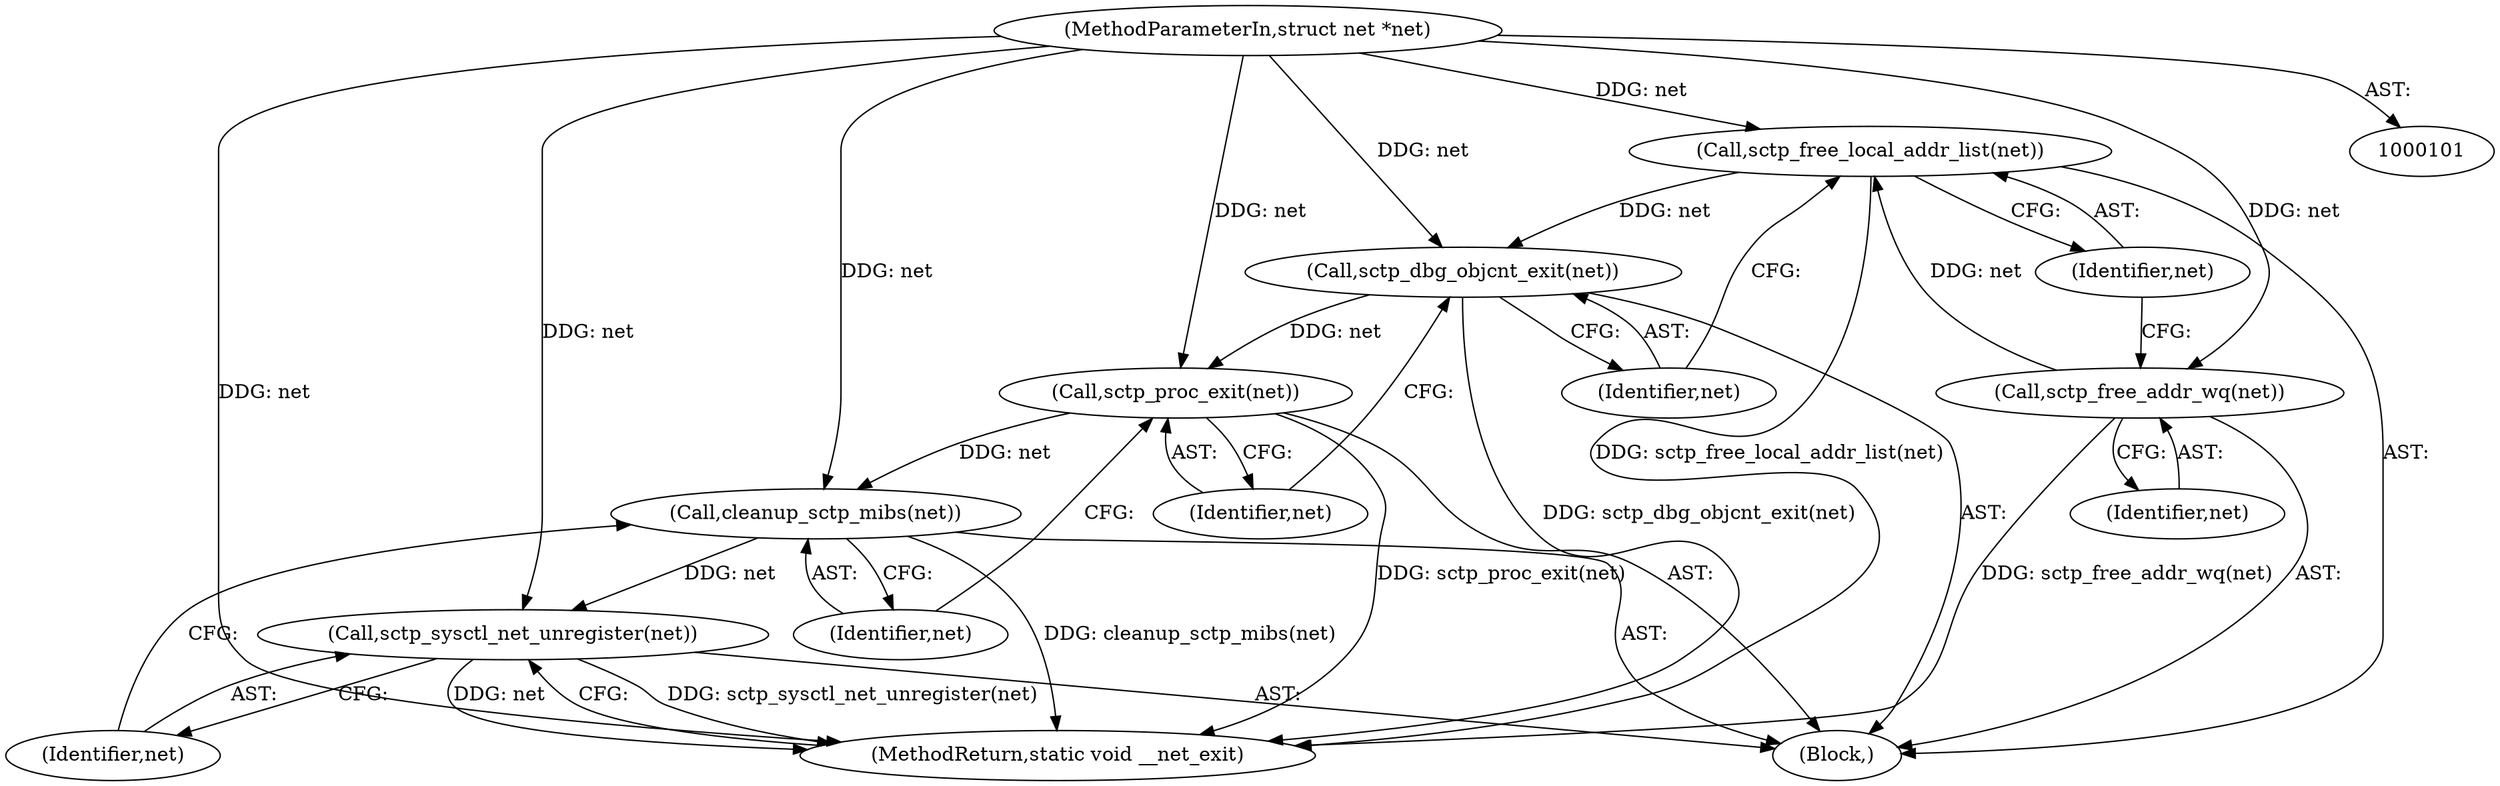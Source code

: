 digraph "0_linux_8e2d61e0aed2b7c4ecb35844fe07e0b2b762dee4_1@API" {
"1000106" [label="(Call,sctp_free_local_addr_list(net))"];
"1000104" [label="(Call,sctp_free_addr_wq(net))"];
"1000102" [label="(MethodParameterIn,struct net *net)"];
"1000108" [label="(Call,sctp_dbg_objcnt_exit(net))"];
"1000110" [label="(Call,sctp_proc_exit(net))"];
"1000112" [label="(Call,cleanup_sctp_mibs(net))"];
"1000114" [label="(Call,sctp_sysctl_net_unregister(net))"];
"1000108" [label="(Call,sctp_dbg_objcnt_exit(net))"];
"1000115" [label="(Identifier,net)"];
"1000103" [label="(Block,)"];
"1000116" [label="(MethodReturn,static void __net_exit)"];
"1000109" [label="(Identifier,net)"];
"1000104" [label="(Call,sctp_free_addr_wq(net))"];
"1000105" [label="(Identifier,net)"];
"1000102" [label="(MethodParameterIn,struct net *net)"];
"1000110" [label="(Call,sctp_proc_exit(net))"];
"1000112" [label="(Call,cleanup_sctp_mibs(net))"];
"1000114" [label="(Call,sctp_sysctl_net_unregister(net))"];
"1000111" [label="(Identifier,net)"];
"1000113" [label="(Identifier,net)"];
"1000107" [label="(Identifier,net)"];
"1000106" [label="(Call,sctp_free_local_addr_list(net))"];
"1000106" -> "1000103"  [label="AST: "];
"1000106" -> "1000107"  [label="CFG: "];
"1000107" -> "1000106"  [label="AST: "];
"1000109" -> "1000106"  [label="CFG: "];
"1000106" -> "1000116"  [label="DDG: sctp_free_local_addr_list(net)"];
"1000104" -> "1000106"  [label="DDG: net"];
"1000102" -> "1000106"  [label="DDG: net"];
"1000106" -> "1000108"  [label="DDG: net"];
"1000104" -> "1000103"  [label="AST: "];
"1000104" -> "1000105"  [label="CFG: "];
"1000105" -> "1000104"  [label="AST: "];
"1000107" -> "1000104"  [label="CFG: "];
"1000104" -> "1000116"  [label="DDG: sctp_free_addr_wq(net)"];
"1000102" -> "1000104"  [label="DDG: net"];
"1000102" -> "1000101"  [label="AST: "];
"1000102" -> "1000116"  [label="DDG: net"];
"1000102" -> "1000108"  [label="DDG: net"];
"1000102" -> "1000110"  [label="DDG: net"];
"1000102" -> "1000112"  [label="DDG: net"];
"1000102" -> "1000114"  [label="DDG: net"];
"1000108" -> "1000103"  [label="AST: "];
"1000108" -> "1000109"  [label="CFG: "];
"1000109" -> "1000108"  [label="AST: "];
"1000111" -> "1000108"  [label="CFG: "];
"1000108" -> "1000116"  [label="DDG: sctp_dbg_objcnt_exit(net)"];
"1000108" -> "1000110"  [label="DDG: net"];
"1000110" -> "1000103"  [label="AST: "];
"1000110" -> "1000111"  [label="CFG: "];
"1000111" -> "1000110"  [label="AST: "];
"1000113" -> "1000110"  [label="CFG: "];
"1000110" -> "1000116"  [label="DDG: sctp_proc_exit(net)"];
"1000110" -> "1000112"  [label="DDG: net"];
"1000112" -> "1000103"  [label="AST: "];
"1000112" -> "1000113"  [label="CFG: "];
"1000113" -> "1000112"  [label="AST: "];
"1000115" -> "1000112"  [label="CFG: "];
"1000112" -> "1000116"  [label="DDG: cleanup_sctp_mibs(net)"];
"1000112" -> "1000114"  [label="DDG: net"];
"1000114" -> "1000103"  [label="AST: "];
"1000114" -> "1000115"  [label="CFG: "];
"1000115" -> "1000114"  [label="AST: "];
"1000116" -> "1000114"  [label="CFG: "];
"1000114" -> "1000116"  [label="DDG: sctp_sysctl_net_unregister(net)"];
"1000114" -> "1000116"  [label="DDG: net"];
}
